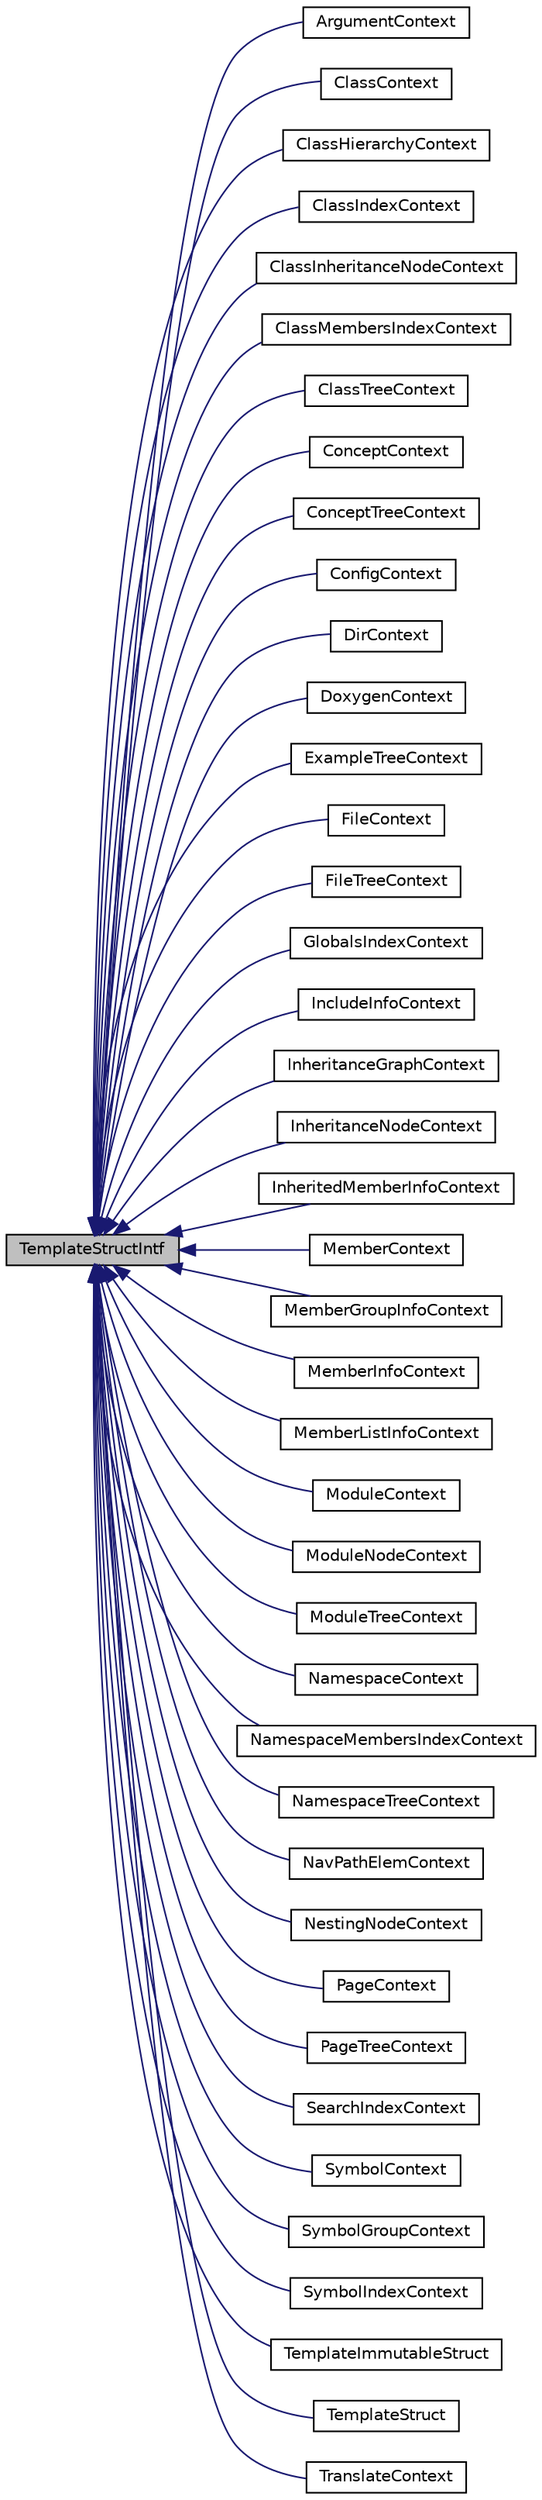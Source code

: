 digraph "TemplateStructIntf"
{
 // INTERACTIVE_SVG=YES
 // LATEX_PDF_SIZE
  edge [fontname="Helvetica",fontsize="10",labelfontname="Helvetica",labelfontsize="10"];
  node [fontname="Helvetica",fontsize="10",shape=record];
  rankdir="LR";
  Node1 [label="TemplateStructIntf",height=0.2,width=0.4,color="black", fillcolor="grey75", style="filled", fontcolor="black",tooltip="Abstract interface for a context value of type struct."];
  Node1 -> Node2 [dir="back",color="midnightblue",fontsize="10",style="solid",fontname="Helvetica"];
  Node2 [label="ArgumentContext",height=0.2,width=0.4,color="black", fillcolor="white", style="filled",URL="$d4/d24/class_argument_context.html",tooltip=" "];
  Node1 -> Node3 [dir="back",color="midnightblue",fontsize="10",style="solid",fontname="Helvetica"];
  Node3 [label="ClassContext",height=0.2,width=0.4,color="black", fillcolor="white", style="filled",URL="$dc/d38/class_class_context.html",tooltip=" "];
  Node1 -> Node4 [dir="back",color="midnightblue",fontsize="10",style="solid",fontname="Helvetica"];
  Node4 [label="ClassHierarchyContext",height=0.2,width=0.4,color="black", fillcolor="white", style="filled",URL="$de/d04/class_class_hierarchy_context.html",tooltip=" "];
  Node1 -> Node5 [dir="back",color="midnightblue",fontsize="10",style="solid",fontname="Helvetica"];
  Node5 [label="ClassIndexContext",height=0.2,width=0.4,color="black", fillcolor="white", style="filled",URL="$dc/dfb/class_class_index_context.html",tooltip=" "];
  Node1 -> Node6 [dir="back",color="midnightblue",fontsize="10",style="solid",fontname="Helvetica"];
  Node6 [label="ClassInheritanceNodeContext",height=0.2,width=0.4,color="black", fillcolor="white", style="filled",URL="$dc/da3/class_class_inheritance_node_context.html",tooltip=" "];
  Node1 -> Node7 [dir="back",color="midnightblue",fontsize="10",style="solid",fontname="Helvetica"];
  Node7 [label="ClassMembersIndexContext",height=0.2,width=0.4,color="black", fillcolor="white", style="filled",URL="$d1/d32/class_class_members_index_context.html",tooltip=" "];
  Node1 -> Node8 [dir="back",color="midnightblue",fontsize="10",style="solid",fontname="Helvetica"];
  Node8 [label="ClassTreeContext",height=0.2,width=0.4,color="black", fillcolor="white", style="filled",URL="$dc/d6f/class_class_tree_context.html",tooltip=" "];
  Node1 -> Node9 [dir="back",color="midnightblue",fontsize="10",style="solid",fontname="Helvetica"];
  Node9 [label="ConceptContext",height=0.2,width=0.4,color="black", fillcolor="white", style="filled",URL="$d9/da3/class_concept_context.html",tooltip=" "];
  Node1 -> Node10 [dir="back",color="midnightblue",fontsize="10",style="solid",fontname="Helvetica"];
  Node10 [label="ConceptTreeContext",height=0.2,width=0.4,color="black", fillcolor="white", style="filled",URL="$d8/d4c/class_concept_tree_context.html",tooltip=" "];
  Node1 -> Node11 [dir="back",color="midnightblue",fontsize="10",style="solid",fontname="Helvetica"];
  Node11 [label="ConfigContext",height=0.2,width=0.4,color="black", fillcolor="white", style="filled",URL="$d0/dd1/class_config_context.html",tooltip=" "];
  Node1 -> Node12 [dir="back",color="midnightblue",fontsize="10",style="solid",fontname="Helvetica"];
  Node12 [label="DirContext",height=0.2,width=0.4,color="black", fillcolor="white", style="filled",URL="$d5/dca/class_dir_context.html",tooltip=" "];
  Node1 -> Node13 [dir="back",color="midnightblue",fontsize="10",style="solid",fontname="Helvetica"];
  Node13 [label="DoxygenContext",height=0.2,width=0.4,color="black", fillcolor="white", style="filled",URL="$de/d68/class_doxygen_context.html",tooltip=" "];
  Node1 -> Node14 [dir="back",color="midnightblue",fontsize="10",style="solid",fontname="Helvetica"];
  Node14 [label="ExampleTreeContext",height=0.2,width=0.4,color="black", fillcolor="white", style="filled",URL="$d5/d67/class_example_tree_context.html",tooltip=" "];
  Node1 -> Node15 [dir="back",color="midnightblue",fontsize="10",style="solid",fontname="Helvetica"];
  Node15 [label="FileContext",height=0.2,width=0.4,color="black", fillcolor="white", style="filled",URL="$d3/db7/class_file_context.html",tooltip=" "];
  Node1 -> Node16 [dir="back",color="midnightblue",fontsize="10",style="solid",fontname="Helvetica"];
  Node16 [label="FileTreeContext",height=0.2,width=0.4,color="black", fillcolor="white", style="filled",URL="$d6/dfa/class_file_tree_context.html",tooltip=" "];
  Node1 -> Node17 [dir="back",color="midnightblue",fontsize="10",style="solid",fontname="Helvetica"];
  Node17 [label="GlobalsIndexContext",height=0.2,width=0.4,color="black", fillcolor="white", style="filled",URL="$da/dba/class_globals_index_context.html",tooltip=" "];
  Node1 -> Node18 [dir="back",color="midnightblue",fontsize="10",style="solid",fontname="Helvetica"];
  Node18 [label="IncludeInfoContext",height=0.2,width=0.4,color="black", fillcolor="white", style="filled",URL="$d2/dfe/class_include_info_context.html",tooltip=" "];
  Node1 -> Node19 [dir="back",color="midnightblue",fontsize="10",style="solid",fontname="Helvetica"];
  Node19 [label="InheritanceGraphContext",height=0.2,width=0.4,color="black", fillcolor="white", style="filled",URL="$d2/d30/class_inheritance_graph_context.html",tooltip=" "];
  Node1 -> Node20 [dir="back",color="midnightblue",fontsize="10",style="solid",fontname="Helvetica"];
  Node20 [label="InheritanceNodeContext",height=0.2,width=0.4,color="black", fillcolor="white", style="filled",URL="$d6/d29/class_inheritance_node_context.html",tooltip=" "];
  Node1 -> Node21 [dir="back",color="midnightblue",fontsize="10",style="solid",fontname="Helvetica"];
  Node21 [label="InheritedMemberInfoContext",height=0.2,width=0.4,color="black", fillcolor="white", style="filled",URL="$d7/dd6/class_inherited_member_info_context.html",tooltip=" "];
  Node1 -> Node22 [dir="back",color="midnightblue",fontsize="10",style="solid",fontname="Helvetica"];
  Node22 [label="MemberContext",height=0.2,width=0.4,color="black", fillcolor="white", style="filled",URL="$d5/d43/class_member_context.html",tooltip=" "];
  Node1 -> Node23 [dir="back",color="midnightblue",fontsize="10",style="solid",fontname="Helvetica"];
  Node23 [label="MemberGroupInfoContext",height=0.2,width=0.4,color="black", fillcolor="white", style="filled",URL="$d1/d7e/class_member_group_info_context.html",tooltip=" "];
  Node1 -> Node24 [dir="back",color="midnightblue",fontsize="10",style="solid",fontname="Helvetica"];
  Node24 [label="MemberInfoContext",height=0.2,width=0.4,color="black", fillcolor="white", style="filled",URL="$d4/d22/class_member_info_context.html",tooltip=" "];
  Node1 -> Node25 [dir="back",color="midnightblue",fontsize="10",style="solid",fontname="Helvetica"];
  Node25 [label="MemberListInfoContext",height=0.2,width=0.4,color="black", fillcolor="white", style="filled",URL="$d8/df1/class_member_list_info_context.html",tooltip=" "];
  Node1 -> Node26 [dir="back",color="midnightblue",fontsize="10",style="solid",fontname="Helvetica"];
  Node26 [label="ModuleContext",height=0.2,width=0.4,color="black", fillcolor="white", style="filled",URL="$d2/d73/class_module_context.html",tooltip=" "];
  Node1 -> Node27 [dir="back",color="midnightblue",fontsize="10",style="solid",fontname="Helvetica"];
  Node27 [label="ModuleNodeContext",height=0.2,width=0.4,color="black", fillcolor="white", style="filled",URL="$dc/d32/class_module_node_context.html",tooltip=" "];
  Node1 -> Node28 [dir="back",color="midnightblue",fontsize="10",style="solid",fontname="Helvetica"];
  Node28 [label="ModuleTreeContext",height=0.2,width=0.4,color="black", fillcolor="white", style="filled",URL="$d3/d7a/class_module_tree_context.html",tooltip=" "];
  Node1 -> Node29 [dir="back",color="midnightblue",fontsize="10",style="solid",fontname="Helvetica"];
  Node29 [label="NamespaceContext",height=0.2,width=0.4,color="black", fillcolor="white", style="filled",URL="$de/d00/class_namespace_context.html",tooltip=" "];
  Node1 -> Node30 [dir="back",color="midnightblue",fontsize="10",style="solid",fontname="Helvetica"];
  Node30 [label="NamespaceMembersIndexContext",height=0.2,width=0.4,color="black", fillcolor="white", style="filled",URL="$d2/d4a/class_namespace_members_index_context.html",tooltip=" "];
  Node1 -> Node31 [dir="back",color="midnightblue",fontsize="10",style="solid",fontname="Helvetica"];
  Node31 [label="NamespaceTreeContext",height=0.2,width=0.4,color="black", fillcolor="white", style="filled",URL="$d8/dd0/class_namespace_tree_context.html",tooltip=" "];
  Node1 -> Node32 [dir="back",color="midnightblue",fontsize="10",style="solid",fontname="Helvetica"];
  Node32 [label="NavPathElemContext",height=0.2,width=0.4,color="black", fillcolor="white", style="filled",URL="$df/d82/class_nav_path_elem_context.html",tooltip=" "];
  Node1 -> Node33 [dir="back",color="midnightblue",fontsize="10",style="solid",fontname="Helvetica"];
  Node33 [label="NestingNodeContext",height=0.2,width=0.4,color="black", fillcolor="white", style="filled",URL="$db/dc9/class_nesting_node_context.html",tooltip=" "];
  Node1 -> Node34 [dir="back",color="midnightblue",fontsize="10",style="solid",fontname="Helvetica"];
  Node34 [label="PageContext",height=0.2,width=0.4,color="black", fillcolor="white", style="filled",URL="$db/dc8/class_page_context.html",tooltip=" "];
  Node1 -> Node35 [dir="back",color="midnightblue",fontsize="10",style="solid",fontname="Helvetica"];
  Node35 [label="PageTreeContext",height=0.2,width=0.4,color="black", fillcolor="white", style="filled",URL="$d7/dea/class_page_tree_context.html",tooltip=" "];
  Node1 -> Node36 [dir="back",color="midnightblue",fontsize="10",style="solid",fontname="Helvetica"];
  Node36 [label="SearchIndexContext",height=0.2,width=0.4,color="black", fillcolor="white", style="filled",URL="$da/ddb/class_search_index_context.html",tooltip=" "];
  Node1 -> Node37 [dir="back",color="midnightblue",fontsize="10",style="solid",fontname="Helvetica"];
  Node37 [label="SymbolContext",height=0.2,width=0.4,color="black", fillcolor="white", style="filled",URL="$d0/d4b/class_symbol_context.html",tooltip=" "];
  Node1 -> Node38 [dir="back",color="midnightblue",fontsize="10",style="solid",fontname="Helvetica"];
  Node38 [label="SymbolGroupContext",height=0.2,width=0.4,color="black", fillcolor="white", style="filled",URL="$d7/d10/class_symbol_group_context.html",tooltip=" "];
  Node1 -> Node39 [dir="back",color="midnightblue",fontsize="10",style="solid",fontname="Helvetica"];
  Node39 [label="SymbolIndexContext",height=0.2,width=0.4,color="black", fillcolor="white", style="filled",URL="$d3/db8/class_symbol_index_context.html",tooltip=" "];
  Node1 -> Node40 [dir="back",color="midnightblue",fontsize="10",style="solid",fontname="Helvetica"];
  Node40 [label="TemplateImmutableStruct",height=0.2,width=0.4,color="black", fillcolor="white", style="filled",URL="$d6/d73/class_template_immutable_struct.html",tooltip="Default implementation of an immutable context value of type struct."];
  Node1 -> Node41 [dir="back",color="midnightblue",fontsize="10",style="solid",fontname="Helvetica"];
  Node41 [label="TemplateStruct",height=0.2,width=0.4,color="black", fillcolor="white", style="filled",URL="$d8/d4b/class_template_struct.html",tooltip="Default implementation of a context value of type struct."];
  Node1 -> Node42 [dir="back",color="midnightblue",fontsize="10",style="solid",fontname="Helvetica"];
  Node42 [label="TranslateContext",height=0.2,width=0.4,color="black", fillcolor="white", style="filled",URL="$d2/dbb/class_translate_context.html",tooltip=" "];
}
